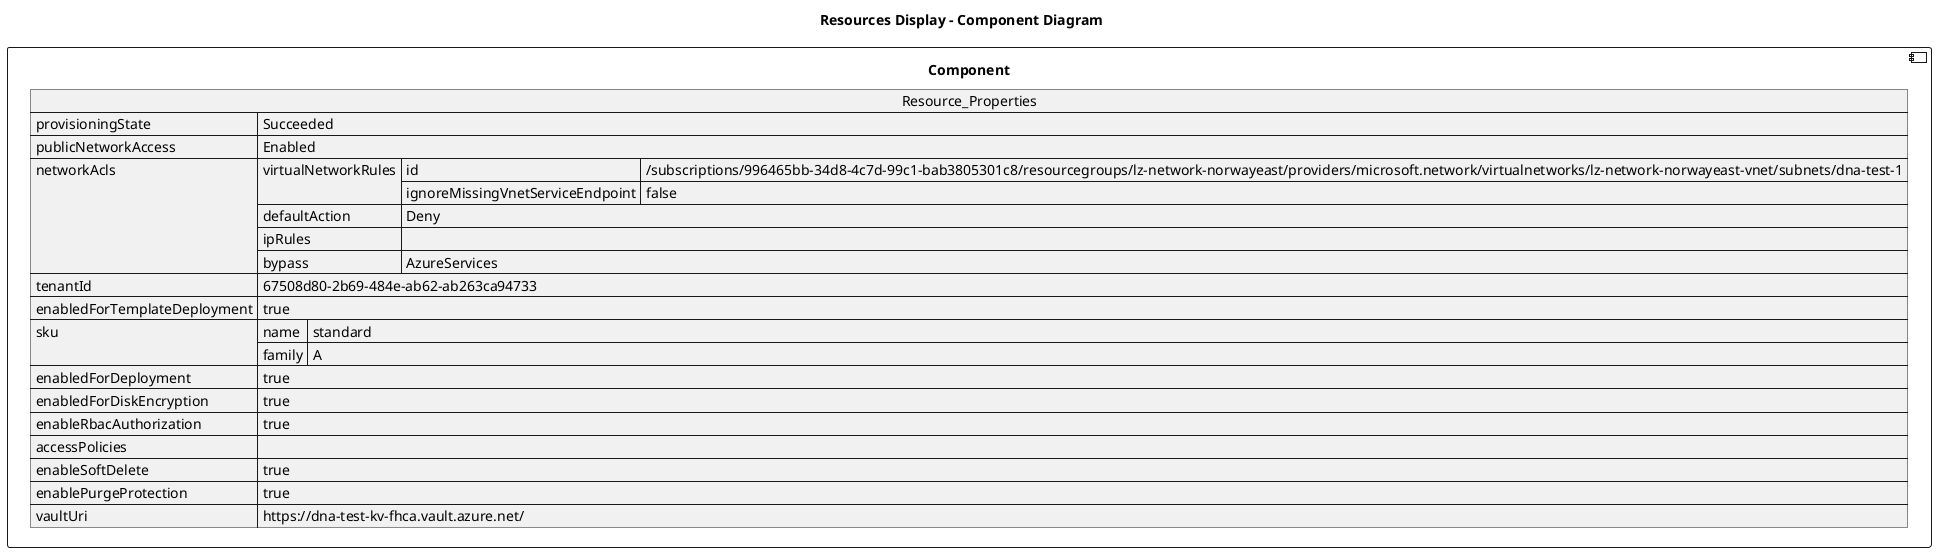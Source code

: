 @startuml

title Resources Display - Component Diagram

component Component {

json  Resource_Properties {
  "provisioningState": "Succeeded",
  "publicNetworkAccess": "Enabled",
  "networkAcls": {
    "virtualNetworkRules": [
      {
        "id": "/subscriptions/996465bb-34d8-4c7d-99c1-bab3805301c8/resourcegroups/lz-network-norwayeast/providers/microsoft.network/virtualnetworks/lz-network-norwayeast-vnet/subnets/dna-test-1",
        "ignoreMissingVnetServiceEndpoint": false
      }
    ],
    "defaultAction": "Deny",
    "ipRules": [],
    "bypass": "AzureServices"
  },
  "tenantId": "67508d80-2b69-484e-ab62-ab263ca94733",
  "enabledForTemplateDeployment": true,
  "sku": {
    "name": "standard",
    "family": "A"
  },
  "enabledForDeployment": true,
  "enabledForDiskEncryption": true,
  "enableRbacAuthorization": true,
  "accessPolicies": [],
  "enableSoftDelete": true,
  "enablePurgeProtection": true,
  "vaultUri": "https://dna-test-kv-fhca.vault.azure.net/"
}
}
@enduml
